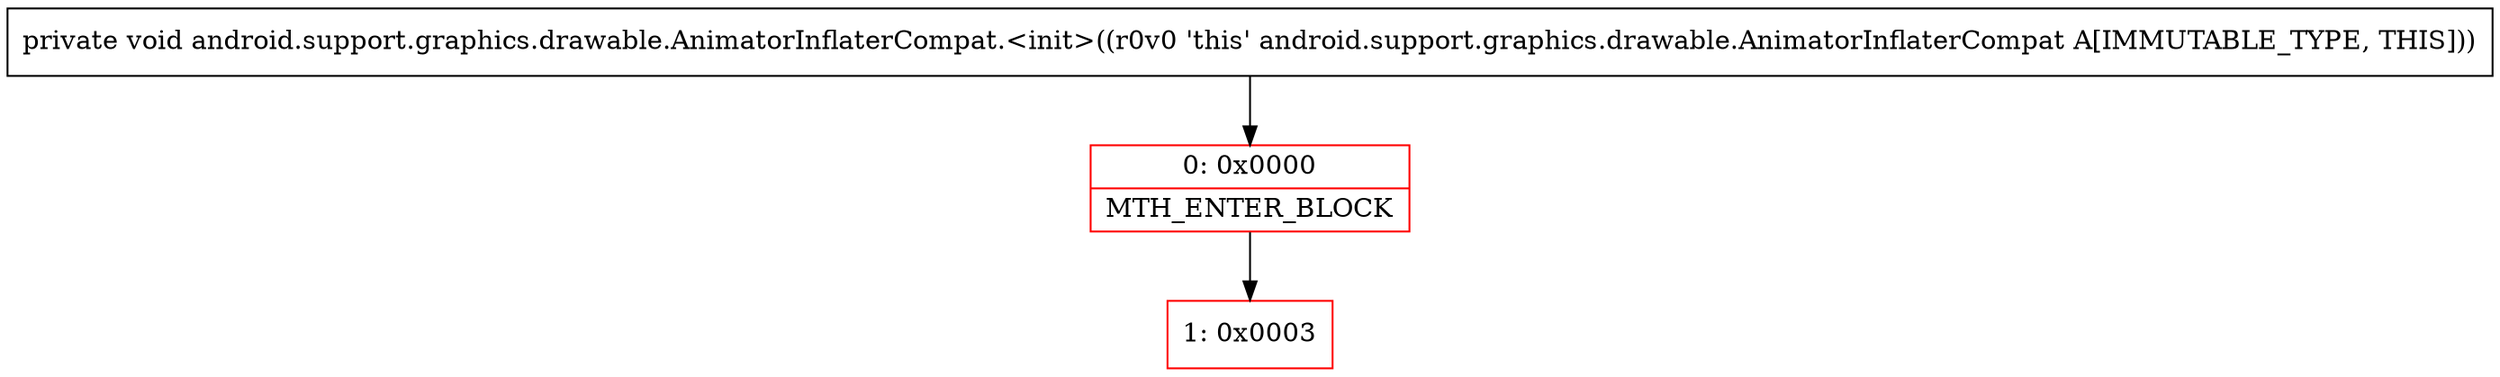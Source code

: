 digraph "CFG forandroid.support.graphics.drawable.AnimatorInflaterCompat.\<init\>()V" {
subgraph cluster_Region_1049402207 {
label = "R(0)";
node [shape=record,color=blue];
}
Node_0 [shape=record,color=red,label="{0\:\ 0x0000|MTH_ENTER_BLOCK\l}"];
Node_1 [shape=record,color=red,label="{1\:\ 0x0003}"];
MethodNode[shape=record,label="{private void android.support.graphics.drawable.AnimatorInflaterCompat.\<init\>((r0v0 'this' android.support.graphics.drawable.AnimatorInflaterCompat A[IMMUTABLE_TYPE, THIS])) }"];
MethodNode -> Node_0;
Node_0 -> Node_1;
}

